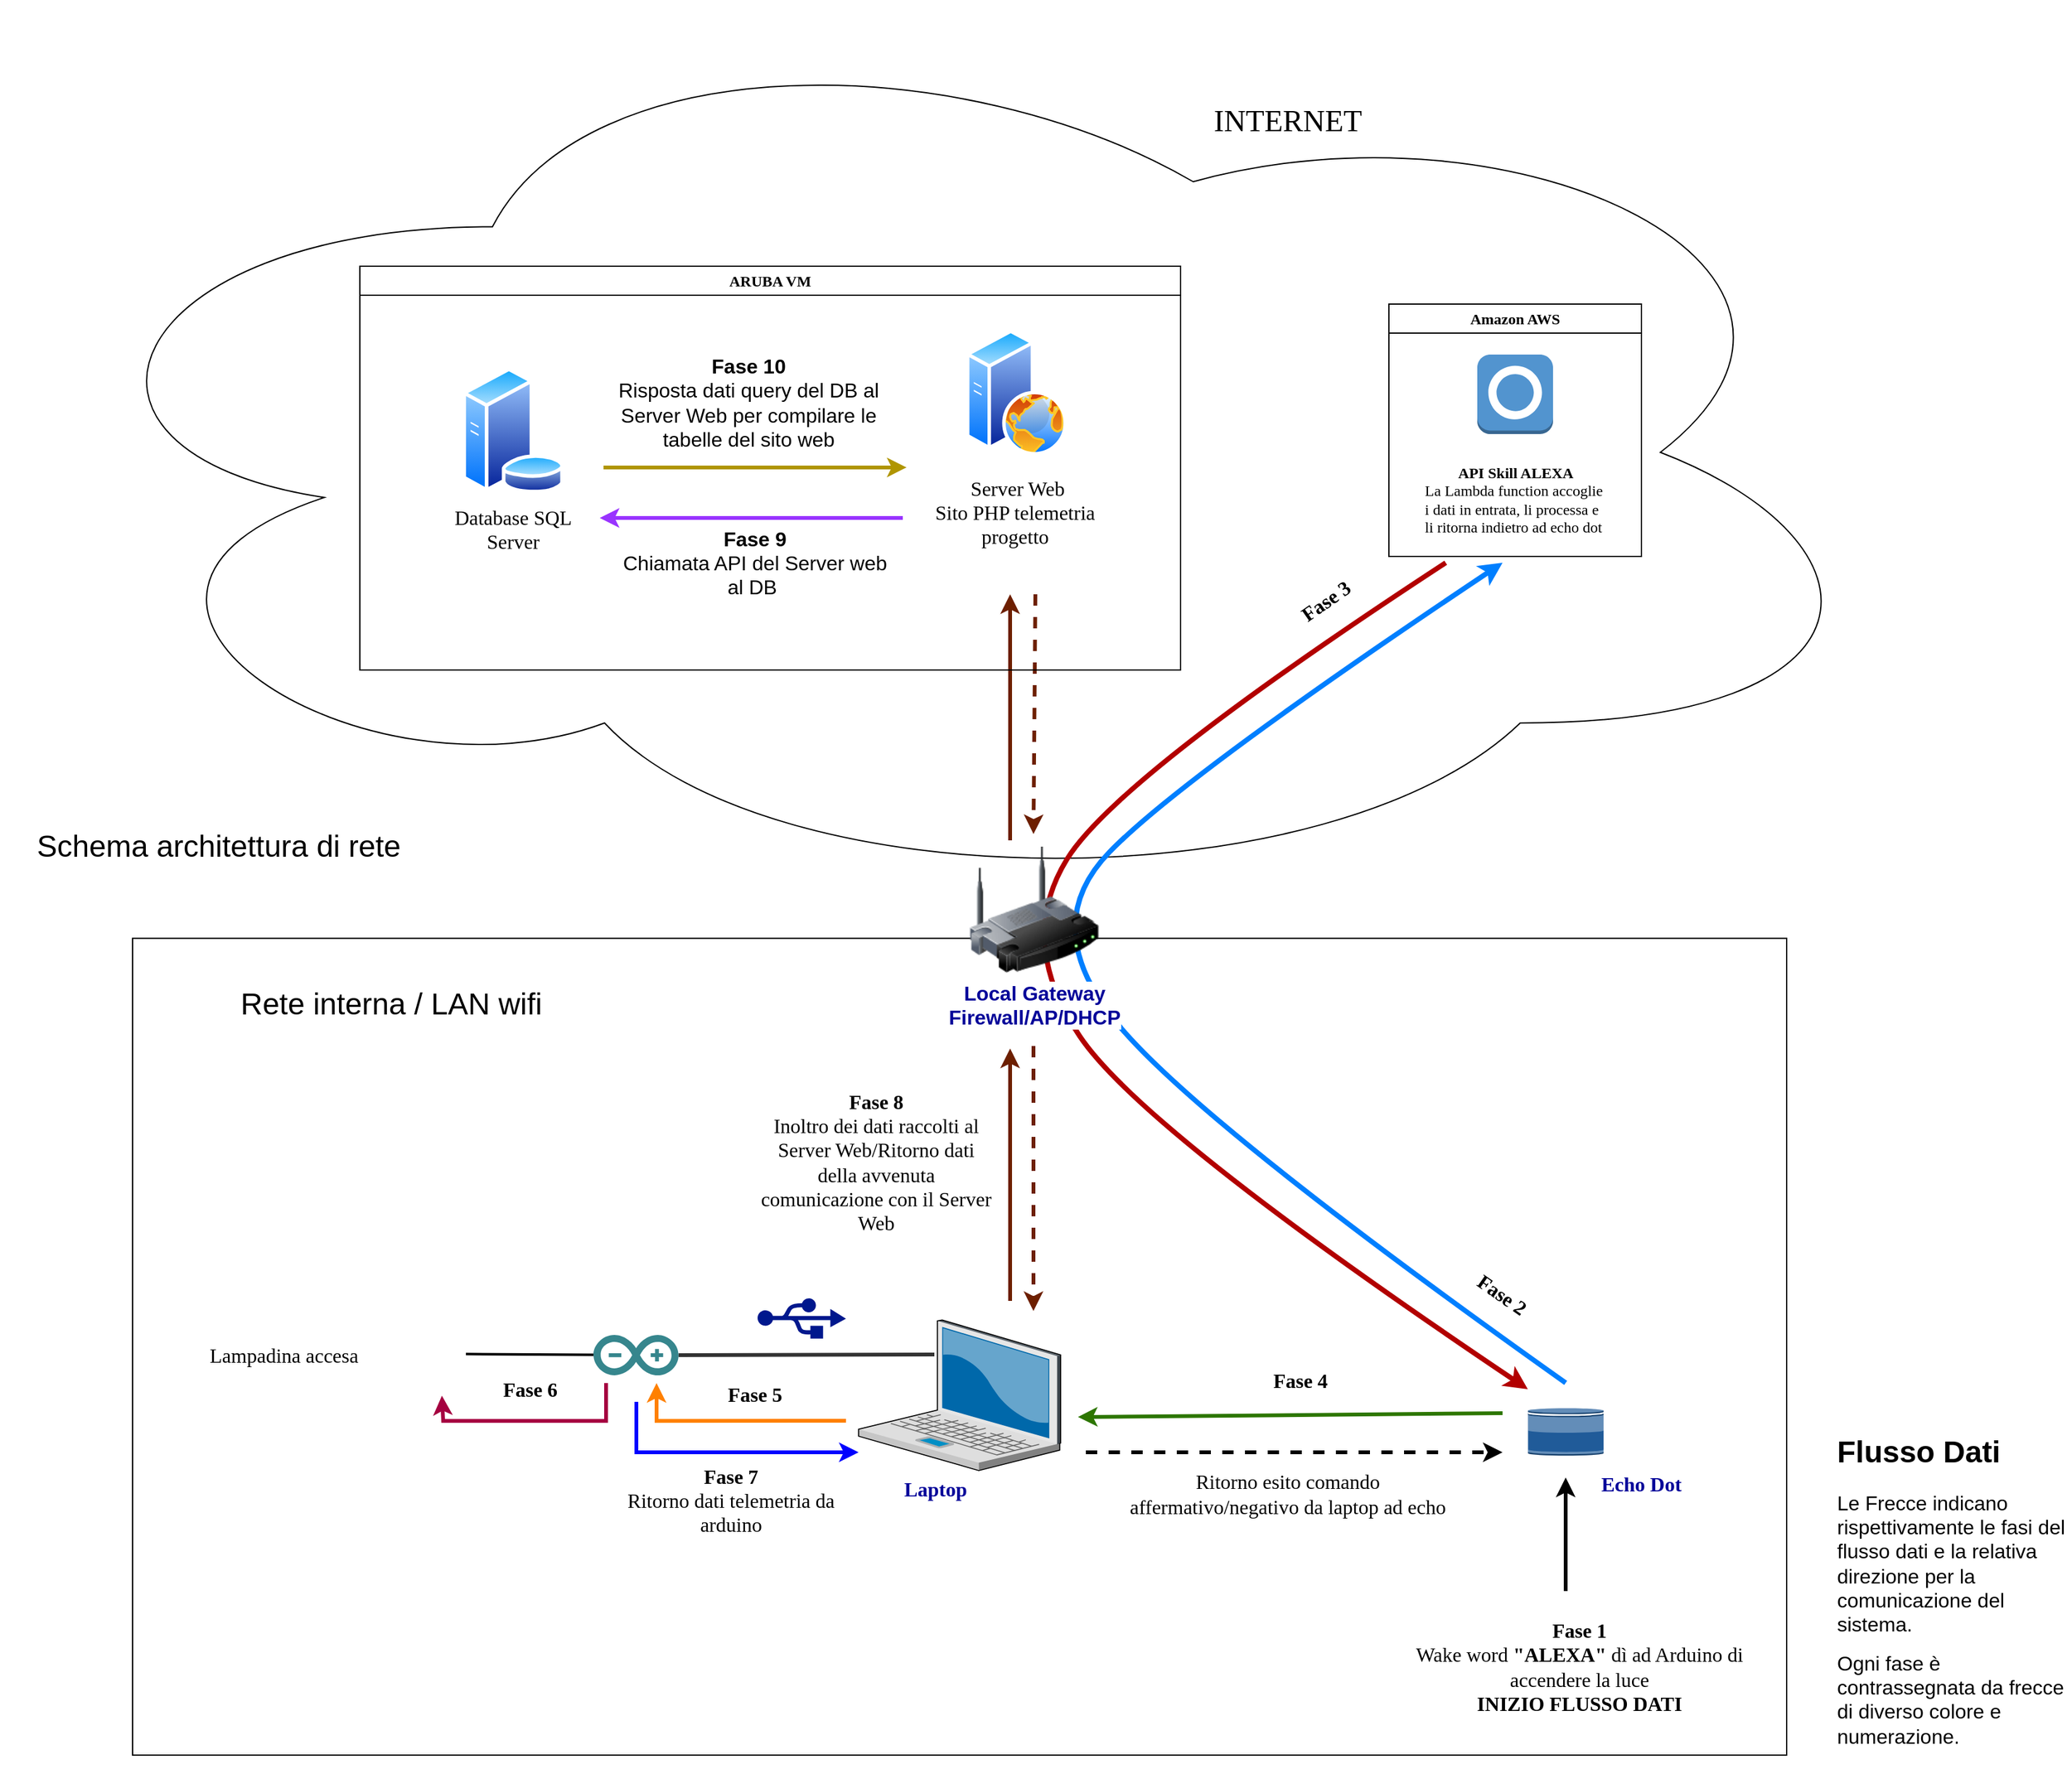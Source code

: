 <mxfile version="20.8.13" type="device"><diagram name="Pagina-1" id="lNyG0iZMY0uzDjgm9MJs"><mxGraphModel dx="3486" dy="2388" grid="1" gridSize="10" guides="1" tooltips="1" connect="1" arrows="1" fold="1" page="1" pageScale="1" pageWidth="827" pageHeight="1169" math="0" shadow="0"><root><mxCell id="0"/><mxCell id="1" parent="0"/><mxCell id="HtFOZcORNgBp2hoZurv1-55" value="" style="ellipse;shape=cloud;whiteSpace=wrap;html=1;fontFamily=Verdana;" parent="1" vertex="1"><mxGeometry x="-460" y="-140" width="1480" height="715" as="geometry"/></mxCell><mxCell id="_zHurpymJPWU05OiCDab-50" value="" style="rounded=0;whiteSpace=wrap;html=1;fontSize=16;fontColor=#000099;" parent="1" vertex="1"><mxGeometry x="-375" y="602.67" width="1310" height="647.33" as="geometry"/></mxCell><mxCell id="Spz0FUaXF8EfSYKeMBnP-3" value="" style="endArrow=classic;html=1;curved=1;strokeWidth=4;endSize=6;startSize=6;targetPerimeterSpacing=0;strokeColor=#007FFF;" edge="1" parent="1"><mxGeometry width="50" height="50" relative="1" as="geometry"><mxPoint x="760" y="955" as="sourcePoint"/><mxPoint x="710" y="305" as="targetPoint"/><Array as="points"><mxPoint x="477" y="754.02"/><mxPoint x="340" y="595"/><mxPoint x="457" y="474.02"/></Array></mxGeometry></mxCell><mxCell id="Spz0FUaXF8EfSYKeMBnP-4" value="" style="endArrow=classic;html=1;curved=1;strokeWidth=4;endSize=6;startSize=6;sourcePerimeterSpacing=0;fillColor=#e51400;strokeColor=#B20000;" edge="1" parent="1"><mxGeometry width="50" height="50" relative="1" as="geometry"><mxPoint x="665" y="305.0" as="sourcePoint"/><mxPoint x="730" y="960" as="targetPoint"/><Array as="points"><mxPoint x="405" y="475.0"/><mxPoint x="325" y="605"/><mxPoint x="425" y="755"/></Array></mxGeometry></mxCell><mxCell id="nqcas38NlcIq-hdDS8Ho-2" value="" style="outlineConnect=0;dashed=0;verticalLabelPosition=bottom;verticalAlign=top;align=left;html=1;shape=mxgraph.aws3.echo;fillColor=#205B99;gradientColor=none;" parent="1" vertex="1"><mxGeometry x="730" y="975.17" width="60" height="37.49" as="geometry"/></mxCell><mxCell id="nqcas38NlcIq-hdDS8Ho-6" value="" style="verticalLabelPosition=bottom;sketch=0;aspect=fixed;html=1;verticalAlign=top;strokeColor=none;align=center;outlineConnect=0;shape=mxgraph.citrix.laptop_2;" parent="1" vertex="1"><mxGeometry x="200" y="905.17" width="160" height="119.3" as="geometry"/></mxCell><mxCell id="nqcas38NlcIq-hdDS8Ho-57" value="" style="endArrow=none;html=1;rounded=0;strokeColor=#333333;strokeWidth=3;fontFamily=Verdana;fontSize=16;" parent="1" target="nqcas38NlcIq-hdDS8Ho-59" edge="1"><mxGeometry width="50" height="50" relative="1" as="geometry"><mxPoint x="260" y="932.53" as="sourcePoint"/><mxPoint x="170" y="929.53" as="targetPoint"/></mxGeometry></mxCell><mxCell id="nqcas38NlcIq-hdDS8Ho-59" value="" style="dashed=0;outlineConnect=0;html=1;align=center;labelPosition=center;verticalLabelPosition=bottom;verticalAlign=top;shape=mxgraph.weblogos.arduino;fillColor=#36868D;strokeColor=none;strokeWidth=2;fontFamily=Verdana;fontSize=16;points=[];" parent="1" vertex="1"><mxGeometry x="-10" y="917.02" width="67.4" height="32" as="geometry"/></mxCell><mxCell id="nqcas38NlcIq-hdDS8Ho-69" value="" style="endArrow=none;html=1;rounded=0;strokeColor=#000000;strokeWidth=2;fontFamily=Verdana;fontSize=16;jumpSize=14;exitX=0.529;exitY=1.093;exitDx=0;exitDy=0;exitPerimeter=0;" parent="1" target="nqcas38NlcIq-hdDS8Ho-59" edge="1"><mxGeometry width="50" height="50" relative="1" as="geometry"><mxPoint x="-110.988" y="932.179" as="sourcePoint"/><mxPoint x="-40" y="929.53" as="targetPoint"/></mxGeometry></mxCell><mxCell id="nqcas38NlcIq-hdDS8Ho-75" value="" style="endArrow=classic;html=1;rounded=0;strokeColor=#000000;strokeWidth=3;fontFamily=Verdana;fontSize=16;jumpSize=19;fillColor=#6a00ff;" parent="1" edge="1"><mxGeometry width="50" height="50" relative="1" as="geometry"><mxPoint x="760" y="1120" as="sourcePoint"/><mxPoint x="760" y="1030" as="targetPoint"/></mxGeometry></mxCell><mxCell id="nqcas38NlcIq-hdDS8Ho-81" value="" style="endArrow=classic;html=1;rounded=0;strokeColor=#2D7600;strokeWidth=3;fontFamily=Verdana;fontSize=16;jumpSize=19;fillColor=#60a917;" parent="1" edge="1"><mxGeometry width="50" height="50" relative="1" as="geometry"><mxPoint x="710" y="979" as="sourcePoint"/><mxPoint x="373.75" y="982.04" as="targetPoint"/></mxGeometry></mxCell><mxCell id="nqcas38NlcIq-hdDS8Ho-90" value="&lt;div style=&quot;&quot;&gt;&lt;span style=&quot;background-color: initial;&quot;&gt;&lt;b&gt;Fase 3&lt;/b&gt;&lt;/span&gt;&lt;/div&gt;" style="text;html=1;strokeColor=none;fillColor=none;align=center;verticalAlign=middle;whiteSpace=wrap;rounded=0;fontSize=16;fontFamily=Verdana;rotation=-35;" parent="1" vertex="1"><mxGeometry x="530" y="310" width="80" height="50" as="geometry"/></mxCell><mxCell id="nqcas38NlcIq-hdDS8Ho-91" value="&lt;div style=&quot;&quot;&gt;&lt;span style=&quot;background-color: initial;&quot;&gt;&lt;b&gt;Fase 4&lt;/b&gt;&lt;/span&gt;&lt;/div&gt;" style="text;html=1;strokeColor=none;fillColor=none;align=center;verticalAlign=middle;whiteSpace=wrap;rounded=0;fontSize=16;fontFamily=Verdana;" parent="1" vertex="1"><mxGeometry x="510" y="938.02" width="80" height="30" as="geometry"/></mxCell><mxCell id="sw7y_HFoDJOB996THsyk-1" value="" style="endArrow=classic;html=1;rounded=0;strokeColor=#000000;strokeWidth=3;fontFamily=Verdana;fontSize=16;jumpSize=19;fillColor=#60a917 dotted;dashed=1;" parent="1" edge="1"><mxGeometry width="50" height="50" relative="1" as="geometry"><mxPoint x="380" y="1010" as="sourcePoint"/><mxPoint x="710" y="1010" as="targetPoint"/></mxGeometry></mxCell><mxCell id="sw7y_HFoDJOB996THsyk-18" value="&lt;font style=&quot;font-size: 24px;&quot;&gt;Schema architettura di rete&amp;nbsp;&amp;nbsp;&lt;/font&gt;" style="text;html=1;strokeColor=none;fillColor=none;align=center;verticalAlign=middle;whiteSpace=wrap;rounded=0;fontSize=18;" parent="1" vertex="1"><mxGeometry x="-480" y="475" width="360" height="110" as="geometry"/></mxCell><mxCell id="nqcas38NlcIq-hdDS8Ho-106" value="Database SQL&lt;br&gt;Server" style="aspect=fixed;perimeter=ellipsePerimeter;html=1;align=center;shadow=0;dashed=0;spacingTop=3;image;image=img/lib/active_directory/database_server.svg;strokeWidth=2;fontFamily=Verdana;fontSize=16;" parent="1" vertex="1"><mxGeometry x="-114.6" y="150" width="82" height="100" as="geometry"/></mxCell><mxCell id="HtFOZcORNgBp2hoZurv1-12" value="" style="aspect=fixed;perimeter=ellipsePerimeter;html=1;align=center;shadow=0;dashed=0;spacingTop=3;image;image=img/lib/active_directory/web_server.svg;strokeWidth=2;fontFamily=Verdana;fontSize=16;" parent="1" vertex="1"><mxGeometry x="285" y="120" width="80" height="99.99" as="geometry"/></mxCell><mxCell id="nqcas38NlcIq-hdDS8Ho-65" value="&amp;nbsp;Server Web&lt;br&gt;Sito PHP telemetria progetto" style="text;html=1;strokeColor=none;fillColor=none;align=center;verticalAlign=middle;whiteSpace=wrap;rounded=0;fontSize=16;fontFamily=Verdana;" parent="1" vertex="1"><mxGeometry x="245" y="207.38" width="157.5" height="115.24" as="geometry"/></mxCell><mxCell id="gAR5s_8GSJn8ShbOXLdq-33" value="&lt;font style=&quot;font-size: 16px;&quot;&gt;&lt;b&gt;Fase 9&lt;/b&gt;&lt;br&gt;Chiamata API del Server web al DB&amp;nbsp;&lt;br&gt;&lt;/font&gt;" style="text;html=1;strokeColor=none;fillColor=none;align=center;verticalAlign=middle;whiteSpace=wrap;rounded=0;" parent="1" vertex="1"><mxGeometry x="5" y="280" width="226" height="50" as="geometry"/></mxCell><mxCell id="HtFOZcORNgBp2hoZurv1-32" value="" style="curved=1;endArrow=classic;html=1;rounded=0;strokeColor=#9933FF;strokeWidth=3;fontFamily=Verdana;fontSize=16;jumpSize=19;fillColor=#a0522d;" parent="1" edge="1"><mxGeometry width="50" height="50" relative="1" as="geometry"><mxPoint x="235" y="269.5" as="sourcePoint"/><mxPoint x="-5" y="269.5" as="targetPoint"/><Array as="points"><mxPoint x="130.67" y="269.5"/></Array></mxGeometry></mxCell><mxCell id="HtFOZcORNgBp2hoZurv1-41" value="" style="curved=1;endArrow=classic;html=1;rounded=0;strokeColor=#6D1F00;strokeWidth=3;fontFamily=Verdana;fontSize=16;jumpSize=19;fillColor=#a0522d;" parent="1" edge="1"><mxGeometry width="50" height="50" relative="1" as="geometry"><mxPoint x="320" y="525" as="sourcePoint"/><mxPoint x="320" y="330" as="targetPoint"/><Array as="points"/></mxGeometry></mxCell><mxCell id="HtFOZcORNgBp2hoZurv1-43" value="" style="endArrow=classic;html=1;rounded=0;strokeColor=#6D1F00;strokeWidth=3;fontFamily=Verdana;fontSize=16;jumpSize=19;fillColor=#60a917 dotted;dashed=1;" parent="1" edge="1"><mxGeometry width="50" height="50" relative="1" as="geometry"><mxPoint x="340" y="330" as="sourcePoint"/><mxPoint x="338.5" y="520" as="targetPoint"/></mxGeometry></mxCell><mxCell id="HtFOZcORNgBp2hoZurv1-50" value="Amazon AWS" style="swimlane;whiteSpace=wrap;html=1;fontFamily=Verdana;" parent="1" vertex="1"><mxGeometry x="620" y="100" width="200" height="200" as="geometry"/></mxCell><mxCell id="_zHurpymJPWU05OiCDab-1" value="" style="outlineConnect=0;dashed=0;verticalLabelPosition=bottom;verticalAlign=top;align=center;html=1;shape=mxgraph.aws3.alexa_skill;fillColor=#5294CF;gradientColor=none;" parent="HtFOZcORNgBp2hoZurv1-50" vertex="1"><mxGeometry x="70" y="40" width="60" height="63" as="geometry"/></mxCell><mxCell id="HtFOZcORNgBp2hoZurv1-53" value="&lt;b&gt;API Skill ALEXA&lt;/b&gt;&lt;br&gt;&lt;div style=&quot;text-align: left;&quot;&gt;&lt;span style=&quot;background-color: initial;&quot;&gt;La Lambda function accoglie&amp;nbsp;&lt;/span&gt;&lt;/div&gt;&lt;div style=&quot;text-align: left;&quot;&gt;&lt;span style=&quot;background-color: initial;&quot;&gt;i dati in entrata, li processa e&amp;nbsp;&lt;/span&gt;&lt;/div&gt;&lt;div style=&quot;text-align: left;&quot;&gt;&lt;span style=&quot;background-color: initial;&quot;&gt;li ritorna indietro ad echo dot&lt;/span&gt;&lt;/div&gt;" style="text;html=1;align=center;verticalAlign=middle;resizable=0;points=[];autosize=1;strokeColor=none;fillColor=none;fontFamily=Verdana;" parent="HtFOZcORNgBp2hoZurv1-50" vertex="1"><mxGeometry y="120" width="200" height="70" as="geometry"/></mxCell><mxCell id="HtFOZcORNgBp2hoZurv1-54" value="ARUBA VM" style="swimlane;whiteSpace=wrap;html=1;fontFamily=Verdana;" parent="1" vertex="1"><mxGeometry x="-195" y="70" width="650" height="320" as="geometry"/></mxCell><mxCell id="HtFOZcORNgBp2hoZurv1-23" value="" style="curved=1;endArrow=classic;html=1;rounded=0;strokeColor=#B09500;strokeWidth=3;fontFamily=Verdana;fontSize=16;jumpSize=19;fillColor=#e3c800;" parent="HtFOZcORNgBp2hoZurv1-54" edge="1"><mxGeometry width="50" height="50" relative="1" as="geometry"><mxPoint x="193" y="159.47" as="sourcePoint"/><mxPoint x="433" y="159.47" as="targetPoint"/><Array as="points"><mxPoint x="328.67" y="159.47"/></Array></mxGeometry></mxCell><mxCell id="HtFOZcORNgBp2hoZurv1-37" value="&lt;font style=&quot;font-size: 16px;&quot;&gt;&lt;b&gt;Fase 10&lt;/b&gt;&lt;br&gt;Risposta dati query del DB al Server Web per compilare le tabelle del sito web&lt;br&gt;&lt;/font&gt;" style="text;html=1;strokeColor=none;fillColor=none;align=center;verticalAlign=middle;whiteSpace=wrap;rounded=0;" parent="HtFOZcORNgBp2hoZurv1-54" vertex="1"><mxGeometry x="195" y="70" width="226" height="75" as="geometry"/></mxCell><mxCell id="HtFOZcORNgBp2hoZurv1-58" value="&lt;font style=&quot;font-size: 24px;&quot;&gt;INTERNET&lt;/font&gt;" style="text;html=1;strokeColor=none;fillColor=none;align=center;verticalAlign=middle;whiteSpace=wrap;rounded=0;fontFamily=Verdana;" parent="1" vertex="1"><mxGeometry x="455" y="-60" width="170" height="30" as="geometry"/></mxCell><mxCell id="_zHurpymJPWU05OiCDab-3" value="&lt;h1&gt;Flusso Dati&lt;/h1&gt;&lt;p&gt;&lt;font style=&quot;font-size: 16px;&quot;&gt;Le Frecce indicano rispettivamente le fasi del flusso dati e la relativa direzione per la comunicazione del sistema.&lt;/font&gt;&lt;/p&gt;&lt;p&gt;&lt;font size=&quot;3&quot;&gt;Ogni fase è contrassegnata da frecce di diverso colore e numerazione.&lt;/font&gt;&lt;/p&gt;" style="text;html=1;strokeColor=none;fillColor=none;spacing=5;spacingTop=-20;whiteSpace=wrap;overflow=hidden;rounded=0;" parent="1" vertex="1"><mxGeometry x="970" y="990" width="190" height="270" as="geometry"/></mxCell><mxCell id="nqcas38NlcIq-hdDS8Ho-95" value="" style="endArrow=classic;html=1;rounded=0;strokeColor=#A50040;strokeWidth=3;fontFamily=Verdana;fontSize=16;jumpSize=19;fillColor=#d80073;" parent="1" edge="1"><mxGeometry width="50" height="50" relative="1" as="geometry"><mxPoint y="955.17" as="sourcePoint"/><mxPoint x="-130" y="965.17" as="targetPoint"/><Array as="points"><mxPoint y="985.17"/><mxPoint x="-129" y="985.17"/></Array></mxGeometry></mxCell><mxCell id="_zHurpymJPWU05OiCDab-18" value="&lt;font color=&quot;#000099&quot;&gt;&lt;b&gt;Local Gateway&lt;br&gt;Firewall/AP/DHCP&lt;/b&gt;&lt;br&gt;&lt;/font&gt;" style="image;html=1;image=img/lib/clip_art/networking/Wireless_Router_128x128.png;fontSize=16;" parent="1" vertex="1"><mxGeometry x="264" y="530" width="150" height="100" as="geometry"/></mxCell><mxCell id="_zHurpymJPWU05OiCDab-19" value="" style="endArrow=classic;html=1;rounded=0;strokeColor=#6D1F00;strokeWidth=3;fontFamily=Verdana;fontSize=16;jumpSize=19;fillColor=#60a917 dotted;dashed=1;" parent="1" edge="1"><mxGeometry width="50" height="50" relative="1" as="geometry"><mxPoint x="338.5" y="688.02" as="sourcePoint"/><mxPoint x="338.5" y="898.02" as="targetPoint"/></mxGeometry></mxCell><mxCell id="_zHurpymJPWU05OiCDab-21" value="" style="curved=1;endArrow=classic;html=1;rounded=0;strokeColor=#6D1F00;strokeWidth=3;fontFamily=Verdana;fontSize=16;jumpSize=19;fillColor=#a0522d;" parent="1" edge="1"><mxGeometry width="50" height="50" relative="1" as="geometry"><mxPoint x="320" y="890" as="sourcePoint"/><mxPoint x="320" y="690" as="targetPoint"/><Array as="points"/></mxGeometry></mxCell><mxCell id="_zHurpymJPWU05OiCDab-22" value="&lt;div style=&quot;&quot;&gt;&lt;span style=&quot;background-color: initial;&quot;&gt;&lt;b&gt;Fase 2&lt;/b&gt;&lt;/span&gt;&lt;/div&gt;" style="text;html=1;strokeColor=none;fillColor=none;align=center;verticalAlign=middle;whiteSpace=wrap;rounded=0;fontSize=16;fontFamily=Verdana;rotation=35;" parent="1" vertex="1"><mxGeometry x="670" y="860.0" width="80" height="50" as="geometry"/></mxCell><mxCell id="_zHurpymJPWU05OiCDab-23" value="" style="shape=image;html=1;verticalAlign=top;verticalLabelPosition=bottom;labelBackgroundColor=#ffffff;imageAspect=0;aspect=fixed;image=https://cdn1.iconfinder.com/data/icons/iconoir-vol-3/24/light-bulb-on-128.png;fontSize=16;fontColor=#000099;rotation=-90;" parent="1" vertex="1"><mxGeometry x="-170" y="898.02" width="70" height="70" as="geometry"/></mxCell><mxCell id="_zHurpymJPWU05OiCDab-24" value="&lt;div style=&quot;&quot;&gt;&lt;span style=&quot;background-color: initial;&quot;&gt;&lt;b&gt;Fase 6&lt;/b&gt;&lt;/span&gt;&lt;/div&gt;" style="text;html=1;strokeColor=none;fillColor=none;align=center;verticalAlign=middle;whiteSpace=wrap;rounded=0;fontSize=16;fontFamily=Verdana;" parent="1" vertex="1"><mxGeometry x="-100" y="945.17" width="80" height="30" as="geometry"/></mxCell><mxCell id="_zHurpymJPWU05OiCDab-25" value="&lt;div style=&quot;&quot;&gt;&lt;span style=&quot;background-color: initial;&quot;&gt;&lt;b&gt;Fase 5&lt;/b&gt;&lt;/span&gt;&lt;/div&gt;" style="text;html=1;strokeColor=none;fillColor=none;align=center;verticalAlign=middle;whiteSpace=wrap;rounded=0;fontSize=16;fontFamily=Verdana;" parent="1" vertex="1"><mxGeometry x="78" y="949.02" width="80" height="30" as="geometry"/></mxCell><mxCell id="_zHurpymJPWU05OiCDab-26" value="" style="sketch=0;aspect=fixed;pointerEvents=1;shadow=0;dashed=0;html=1;strokeColor=none;labelPosition=center;verticalLabelPosition=bottom;verticalAlign=top;align=center;fillColor=#00188D;shape=mxgraph.mscae.enterprise.usb;fontSize=16;fontColor=#000099;" parent="1" vertex="1"><mxGeometry x="120" y="887.62" width="70" height="32.2" as="geometry"/></mxCell><mxCell id="_zHurpymJPWU05OiCDab-27" value="" style="endArrow=classic;html=1;rounded=0;strokeColor=#FF8000;strokeWidth=3;fontFamily=Verdana;fontSize=16;jumpSize=19;fillColor=#60a917;" parent="1" edge="1"><mxGeometry width="50" height="50" relative="1" as="geometry"><mxPoint x="190" y="985" as="sourcePoint"/><mxPoint x="40" y="955.17" as="targetPoint"/><Array as="points"><mxPoint x="40" y="985.17"/></Array></mxGeometry></mxCell><mxCell id="_zHurpymJPWU05OiCDab-30" value="" style="endArrow=classic;html=1;rounded=0;strokeColor=#0000FF;strokeWidth=3;fontFamily=Verdana;fontSize=16;jumpSize=19;fillColor=#60a917;" parent="1" edge="1"><mxGeometry width="50" height="50" relative="1" as="geometry"><mxPoint x="24" y="970" as="sourcePoint"/><mxPoint x="200" y="1010" as="targetPoint"/><Array as="points"><mxPoint x="24" y="1010"/></Array></mxGeometry></mxCell><mxCell id="_zHurpymJPWU05OiCDab-31" value="&lt;div style=&quot;&quot;&gt;&lt;span style=&quot;background-color: initial;&quot;&gt;&lt;b&gt;Fase 7&lt;/b&gt;&lt;/span&gt;&lt;/div&gt;&lt;div style=&quot;&quot;&gt;Ritorno dati telemetria da arduino&lt;/div&gt;" style="text;html=1;strokeColor=none;fillColor=none;align=center;verticalAlign=middle;whiteSpace=wrap;rounded=0;fontSize=16;fontFamily=Verdana;" parent="1" vertex="1"><mxGeometry x="5" y="1012.66" width="188" height="70.7" as="geometry"/></mxCell><mxCell id="_zHurpymJPWU05OiCDab-33" value="&lt;div style=&quot;&quot;&gt;&lt;b&gt;Fase 1&lt;/b&gt;&lt;/div&gt;&lt;div style=&quot;&quot;&gt;Wake word &lt;b&gt;&quot;ALEXA&quot;&lt;/b&gt; dì ad Arduino di accendere la luce&lt;/div&gt;&lt;div style=&quot;&quot;&gt;&lt;b&gt;INIZIO FLUSSO DATI&lt;/b&gt;&lt;/div&gt;" style="text;html=1;strokeColor=none;fillColor=none;align=center;verticalAlign=middle;whiteSpace=wrap;rounded=0;fontSize=16;fontFamily=Verdana;" parent="1" vertex="1"><mxGeometry x="640" y="1130.0" width="262.4" height="100" as="geometry"/></mxCell><mxCell id="_zHurpymJPWU05OiCDab-34" value="&lt;div style=&quot;&quot;&gt;Ritorno esito comando&lt;/div&gt;&lt;div style=&quot;&quot;&gt;affermativo/negativo da laptop ad echo&lt;/div&gt;" style="text;html=1;strokeColor=none;fillColor=none;align=center;verticalAlign=middle;whiteSpace=wrap;rounded=0;fontSize=16;fontFamily=Verdana;" parent="1" vertex="1"><mxGeometry x="375" y="1012.66" width="330" height="60" as="geometry"/></mxCell><mxCell id="_zHurpymJPWU05OiCDab-35" value="&lt;div style=&quot;&quot;&gt;&lt;b&gt;&lt;font color=&quot;#000099&quot;&gt;Laptop&lt;/font&gt;&lt;/b&gt;&lt;/div&gt;" style="text;html=1;strokeColor=none;fillColor=none;align=center;verticalAlign=middle;whiteSpace=wrap;rounded=0;fontSize=16;fontFamily=Verdana;" parent="1" vertex="1"><mxGeometry x="231" y="1024.47" width="60" height="30" as="geometry"/></mxCell><mxCell id="_zHurpymJPWU05OiCDab-43" value="&lt;div style=&quot;&quot;&gt;&lt;b&gt;&lt;font color=&quot;#000099&quot;&gt;Echo Dot&lt;/font&gt;&lt;/b&gt;&lt;/div&gt;" style="text;html=1;strokeColor=none;fillColor=none;align=center;verticalAlign=middle;whiteSpace=wrap;rounded=0;fontSize=16;fontFamily=Verdana;" parent="1" vertex="1"><mxGeometry x="770" y="1020.17" width="100" height="30" as="geometry"/></mxCell><mxCell id="_zHurpymJPWU05OiCDab-45" value="&lt;div style=&quot;&quot;&gt;Lampadina accesa&lt;/div&gt;" style="text;html=1;strokeColor=none;fillColor=none;align=center;verticalAlign=middle;whiteSpace=wrap;rounded=0;fontSize=16;fontFamily=Verdana;" parent="1" vertex="1"><mxGeometry x="-330" y="897.32" width="150" height="70.7" as="geometry"/></mxCell><mxCell id="_zHurpymJPWU05OiCDab-48" value="&lt;div style=&quot;&quot;&gt;&lt;span style=&quot;background-color: initial;&quot;&gt;&lt;b&gt;Fase 8&lt;/b&gt;&lt;/span&gt;&lt;/div&gt;&lt;div style=&quot;&quot;&gt;Inoltro dei dati raccolti al Server Web/Ritorno dati della avvenuta comunicazione con il Server Web&lt;/div&gt;" style="text;html=1;strokeColor=none;fillColor=none;align=center;verticalAlign=middle;whiteSpace=wrap;rounded=0;fontSize=16;fontFamily=Verdana;" parent="1" vertex="1"><mxGeometry x="120" y="720" width="188" height="120" as="geometry"/></mxCell><mxCell id="_zHurpymJPWU05OiCDab-51" value="&lt;font style=&quot;font-size: 24px;&quot;&gt;Rete interna / LAN wifi&lt;/font&gt;" style="text;html=1;strokeColor=none;fillColor=none;align=center;verticalAlign=middle;whiteSpace=wrap;rounded=0;fontSize=18;" parent="1" vertex="1"><mxGeometry x="-350" y="600" width="360" height="110" as="geometry"/></mxCell></root></mxGraphModel></diagram></mxfile>